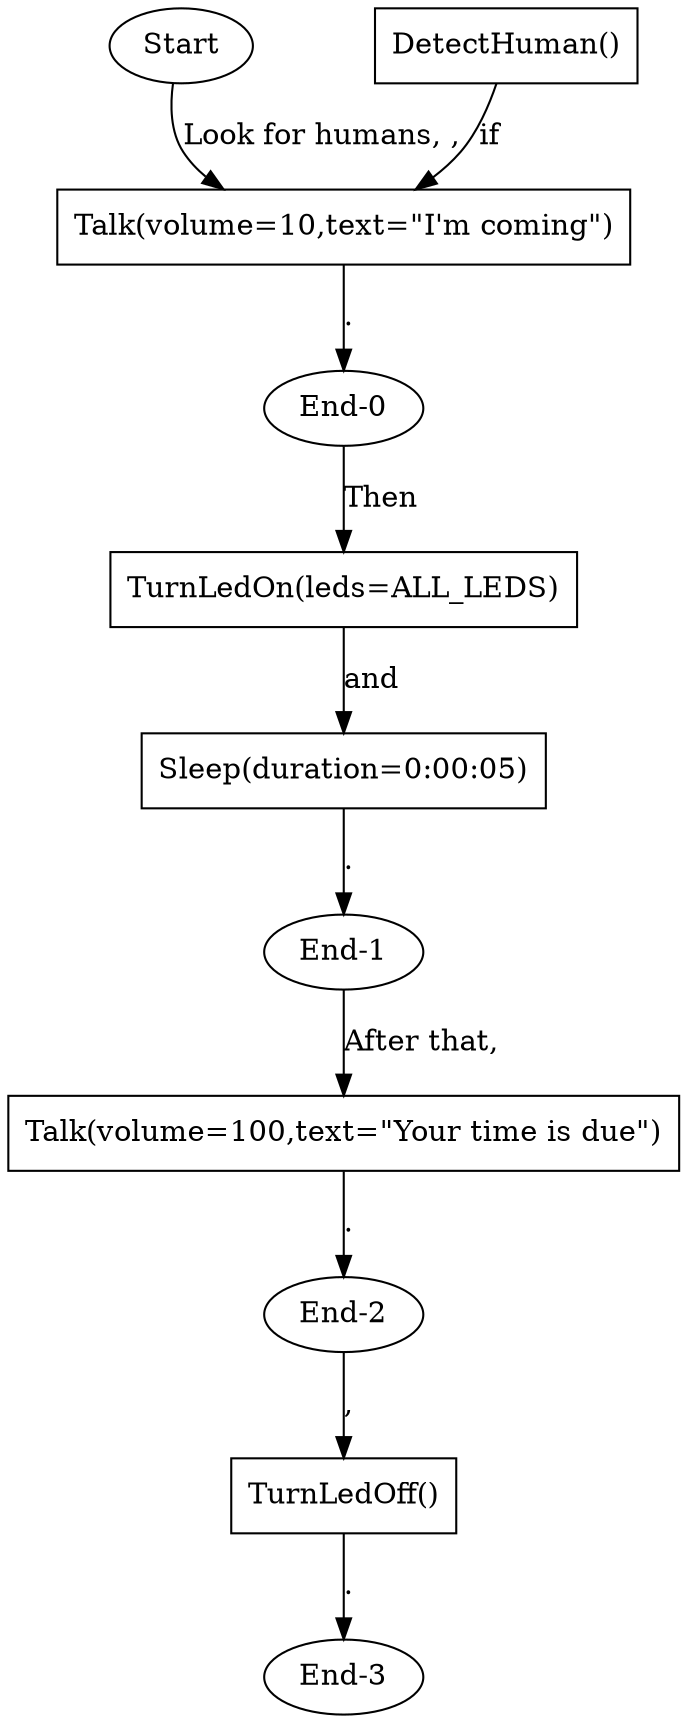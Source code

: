 strict digraph  {
Start [sent_idx=0];
"DetectHuman()" [idx=0, sent_idx=0, shape=box];
"Talk(volume=10,text=\"I'm coming\")" [idx=1, idx_main=0, sent_idx=0, shape=box];
"End-0" [sent_idx=0];
"TurnLedOn(leds=ALL_LEDS)" [idx=0, idx_main=0, sent_idx=1, shape=box];
"Sleep(duration=0:00:05)" [idx=1, idx_main=1, sent_idx=1, shape=box];
"End-1" [sent_idx=1];
"Talk(volume=100,text=\"Your time is due\")" [idx=0, idx_main=0, sent_idx=2, shape=box];
"End-2" [sent_idx=2];
"TurnLedOff()" [idx=0, idx_main=0, sent_idx=3, shape=box];
"End-3" [sent_idx=3];
Start -> "Talk(volume=10,text=\"I'm coming\")"  [label="Look for humans, ,"];
"DetectHuman()" -> "Talk(volume=10,text=\"I'm coming\")"  [label="if"];
"Talk(volume=10,text=\"I'm coming\")" -> "End-0"  [label="."];
"End-0" -> "TurnLedOn(leds=ALL_LEDS)"  [label="Then"];
"TurnLedOn(leds=ALL_LEDS)" -> "Sleep(duration=0:00:05)"  [label="and"];
"Sleep(duration=0:00:05)" -> "End-1"  [label="."];
"End-1" -> "Talk(volume=100,text=\"Your time is due\")"  [label="After that,"];
"Talk(volume=100,text=\"Your time is due\")" -> "End-2"  [label="."];
"End-2" -> "TurnLedOff()"  [label=","];
"TurnLedOff()" -> "End-3"  [label="."];
}
